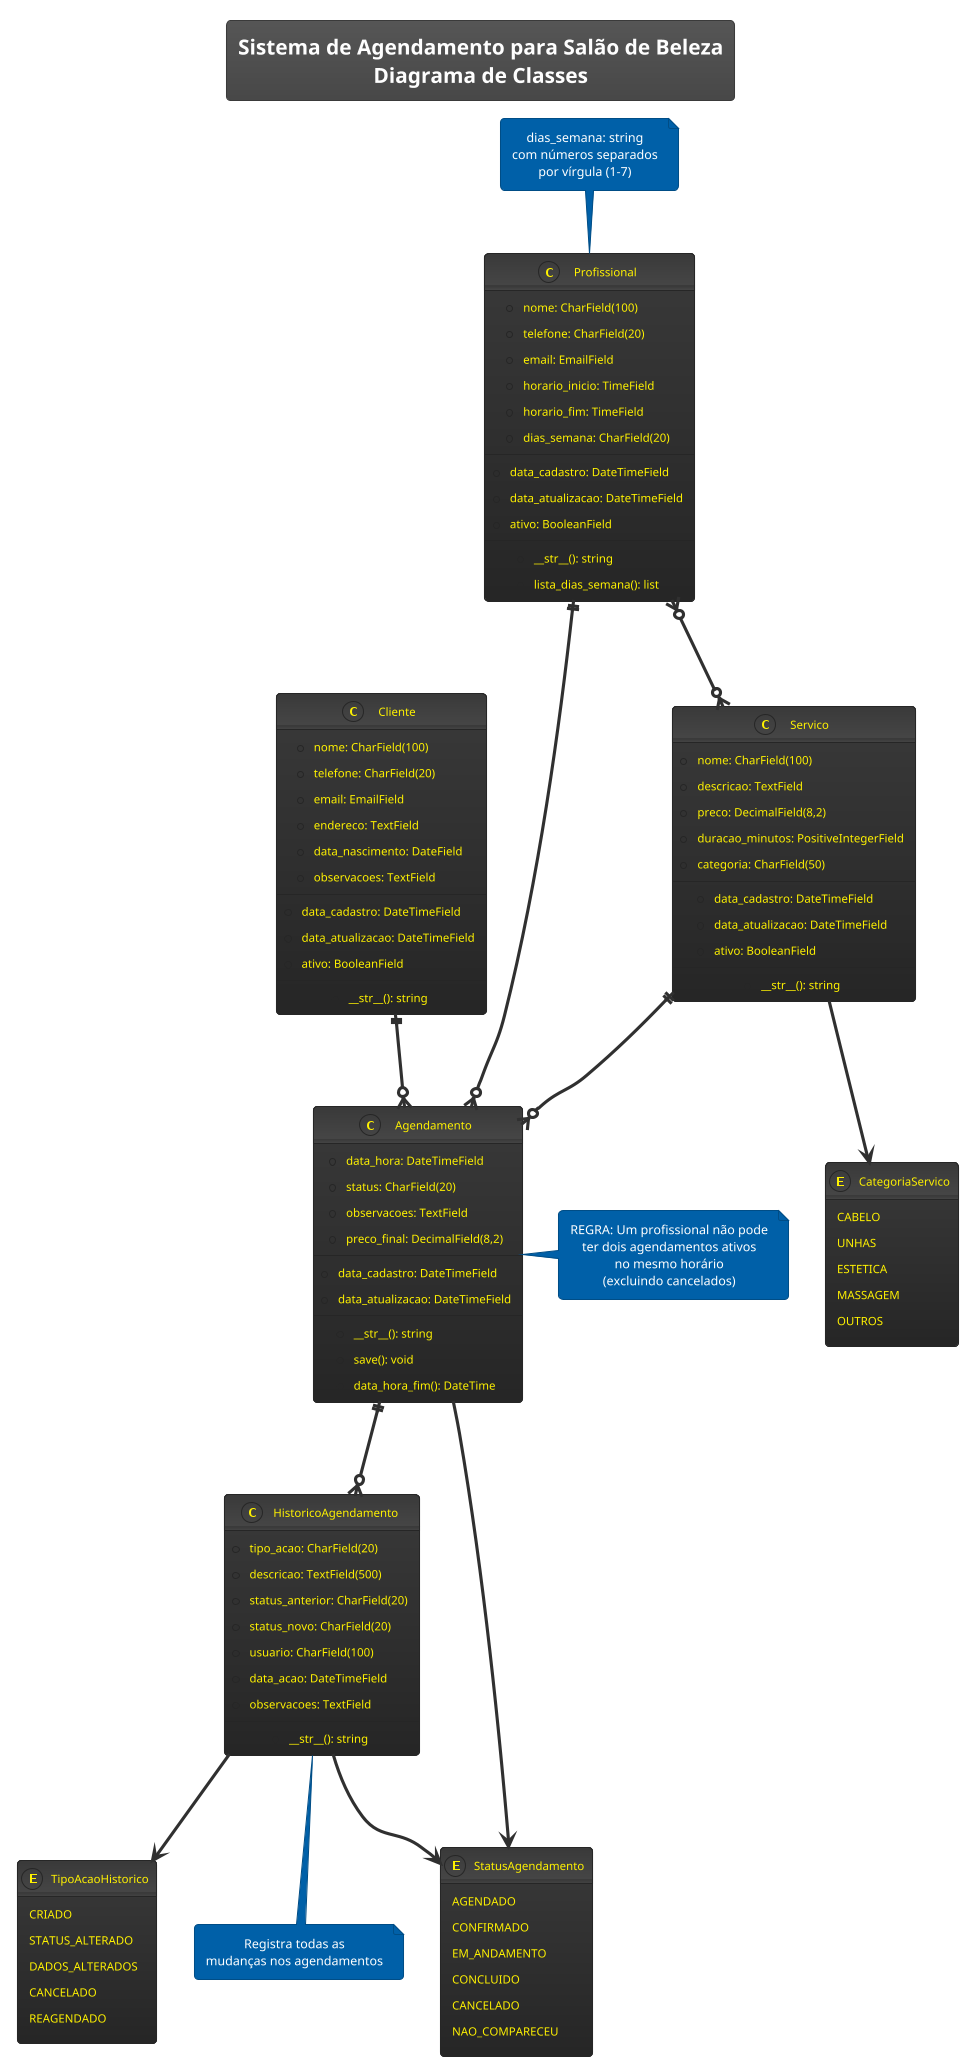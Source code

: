 @startuml Sistema de Agendamento - Diagrama de Classes

!theme black-knight

title Sistema de Agendamento para Salão de Beleza\nDiagrama de Classes

' Definindo as classes
class Cliente {
    +nome: CharField(100)
    +telefone: CharField(20)
    +email: EmailField
    +endereco: TextField
    +data_nascimento: DateField
    +observacoes: TextField
    --
    +data_cadastro: DateTimeField
    +data_atualizacao: DateTimeField
    +ativo: BooleanField
    --
    +__str__(): string
}

class Servico {
    +nome: CharField(100)
    +descricao: TextField
    +preco: DecimalField(8,2)
    +duracao_minutos: PositiveIntegerField
    +categoria: CharField(50)
    --
    +data_cadastro: DateTimeField
    +data_atualizacao: DateTimeField
    +ativo: BooleanField
    --
    +__str__(): string
}

class Profissional {
    +nome: CharField(100)
    +telefone: CharField(20)
    +email: EmailField
    +horario_inicio: TimeField
    +horario_fim: TimeField
    +dias_semana: CharField(20)
    --
    +data_cadastro: DateTimeField
    +data_atualizacao: DateTimeField
    +ativo: BooleanField
    --
    +__str__(): string
    +lista_dias_semana(): list
}

class Agendamento {
    +data_hora: DateTimeField
    +status: CharField(20)
    +observacoes: TextField
    +preco_final: DecimalField(8,2)
    --
    +data_cadastro: DateTimeField
    +data_atualizacao: DateTimeField
    --
    +__str__(): string
    +save(): void
    +data_hora_fim(): DateTime
}

class HistoricoAgendamento {
    +tipo_acao: CharField(20)
    +descricao: TextField(500)
    +status_anterior: CharField(20)
    +status_novo: CharField(20)
    +usuario: CharField(100)
    +data_acao: DateTimeField
    +observacoes: TextField
    --
    +__str__(): string
}

' Enumerações/Choices
enum StatusAgendamento {
    AGENDADO
    CONFIRMADO
    EM_ANDAMENTO
    CONCLUIDO
    CANCELADO
    NAO_COMPARECEU
}

enum CategoriaServico {
    CABELO
    UNHAS
    ESTETICA
    MASSAGEM
    OUTROS
}

enum TipoAcaoHistorico {
    CRIADO
    STATUS_ALTERADO
    DADOS_ALTERADOS
    CANCELADO
    REAGENDADO
}

' Relacionamentos
Cliente ||--o{ Agendamento : "1:N possui"
Servico ||--o{ Agendamento : "1:N usado em"
Profissional ||--o{ Agendamento : "1:N atende"
Profissional }o--o{ Servico : "N:N especialista em"
Agendamento ||--o{ HistoricoAgendamento : "1:N registra"

' Associações com enums
Agendamento --> StatusAgendamento : "usa"
Servico --> CategoriaServico : "pertence a"
HistoricoAgendamento --> TipoAcaoHistorico : "registra"
HistoricoAgendamento --> StatusAgendamento : "controla mudanças"

' Notas explicativas
note right of Agendamento : REGRA: Um profissional não pode\nter dois agendamentos ativos\nno mesmo horário\n(excluindo cancelados)

note bottom of HistoricoAgendamento : Registra todas as\nmudanças nos agendamentos

note top of Profissional : dias_semana: string\ncom números separados\npor vírgula (1-7)

@enduml